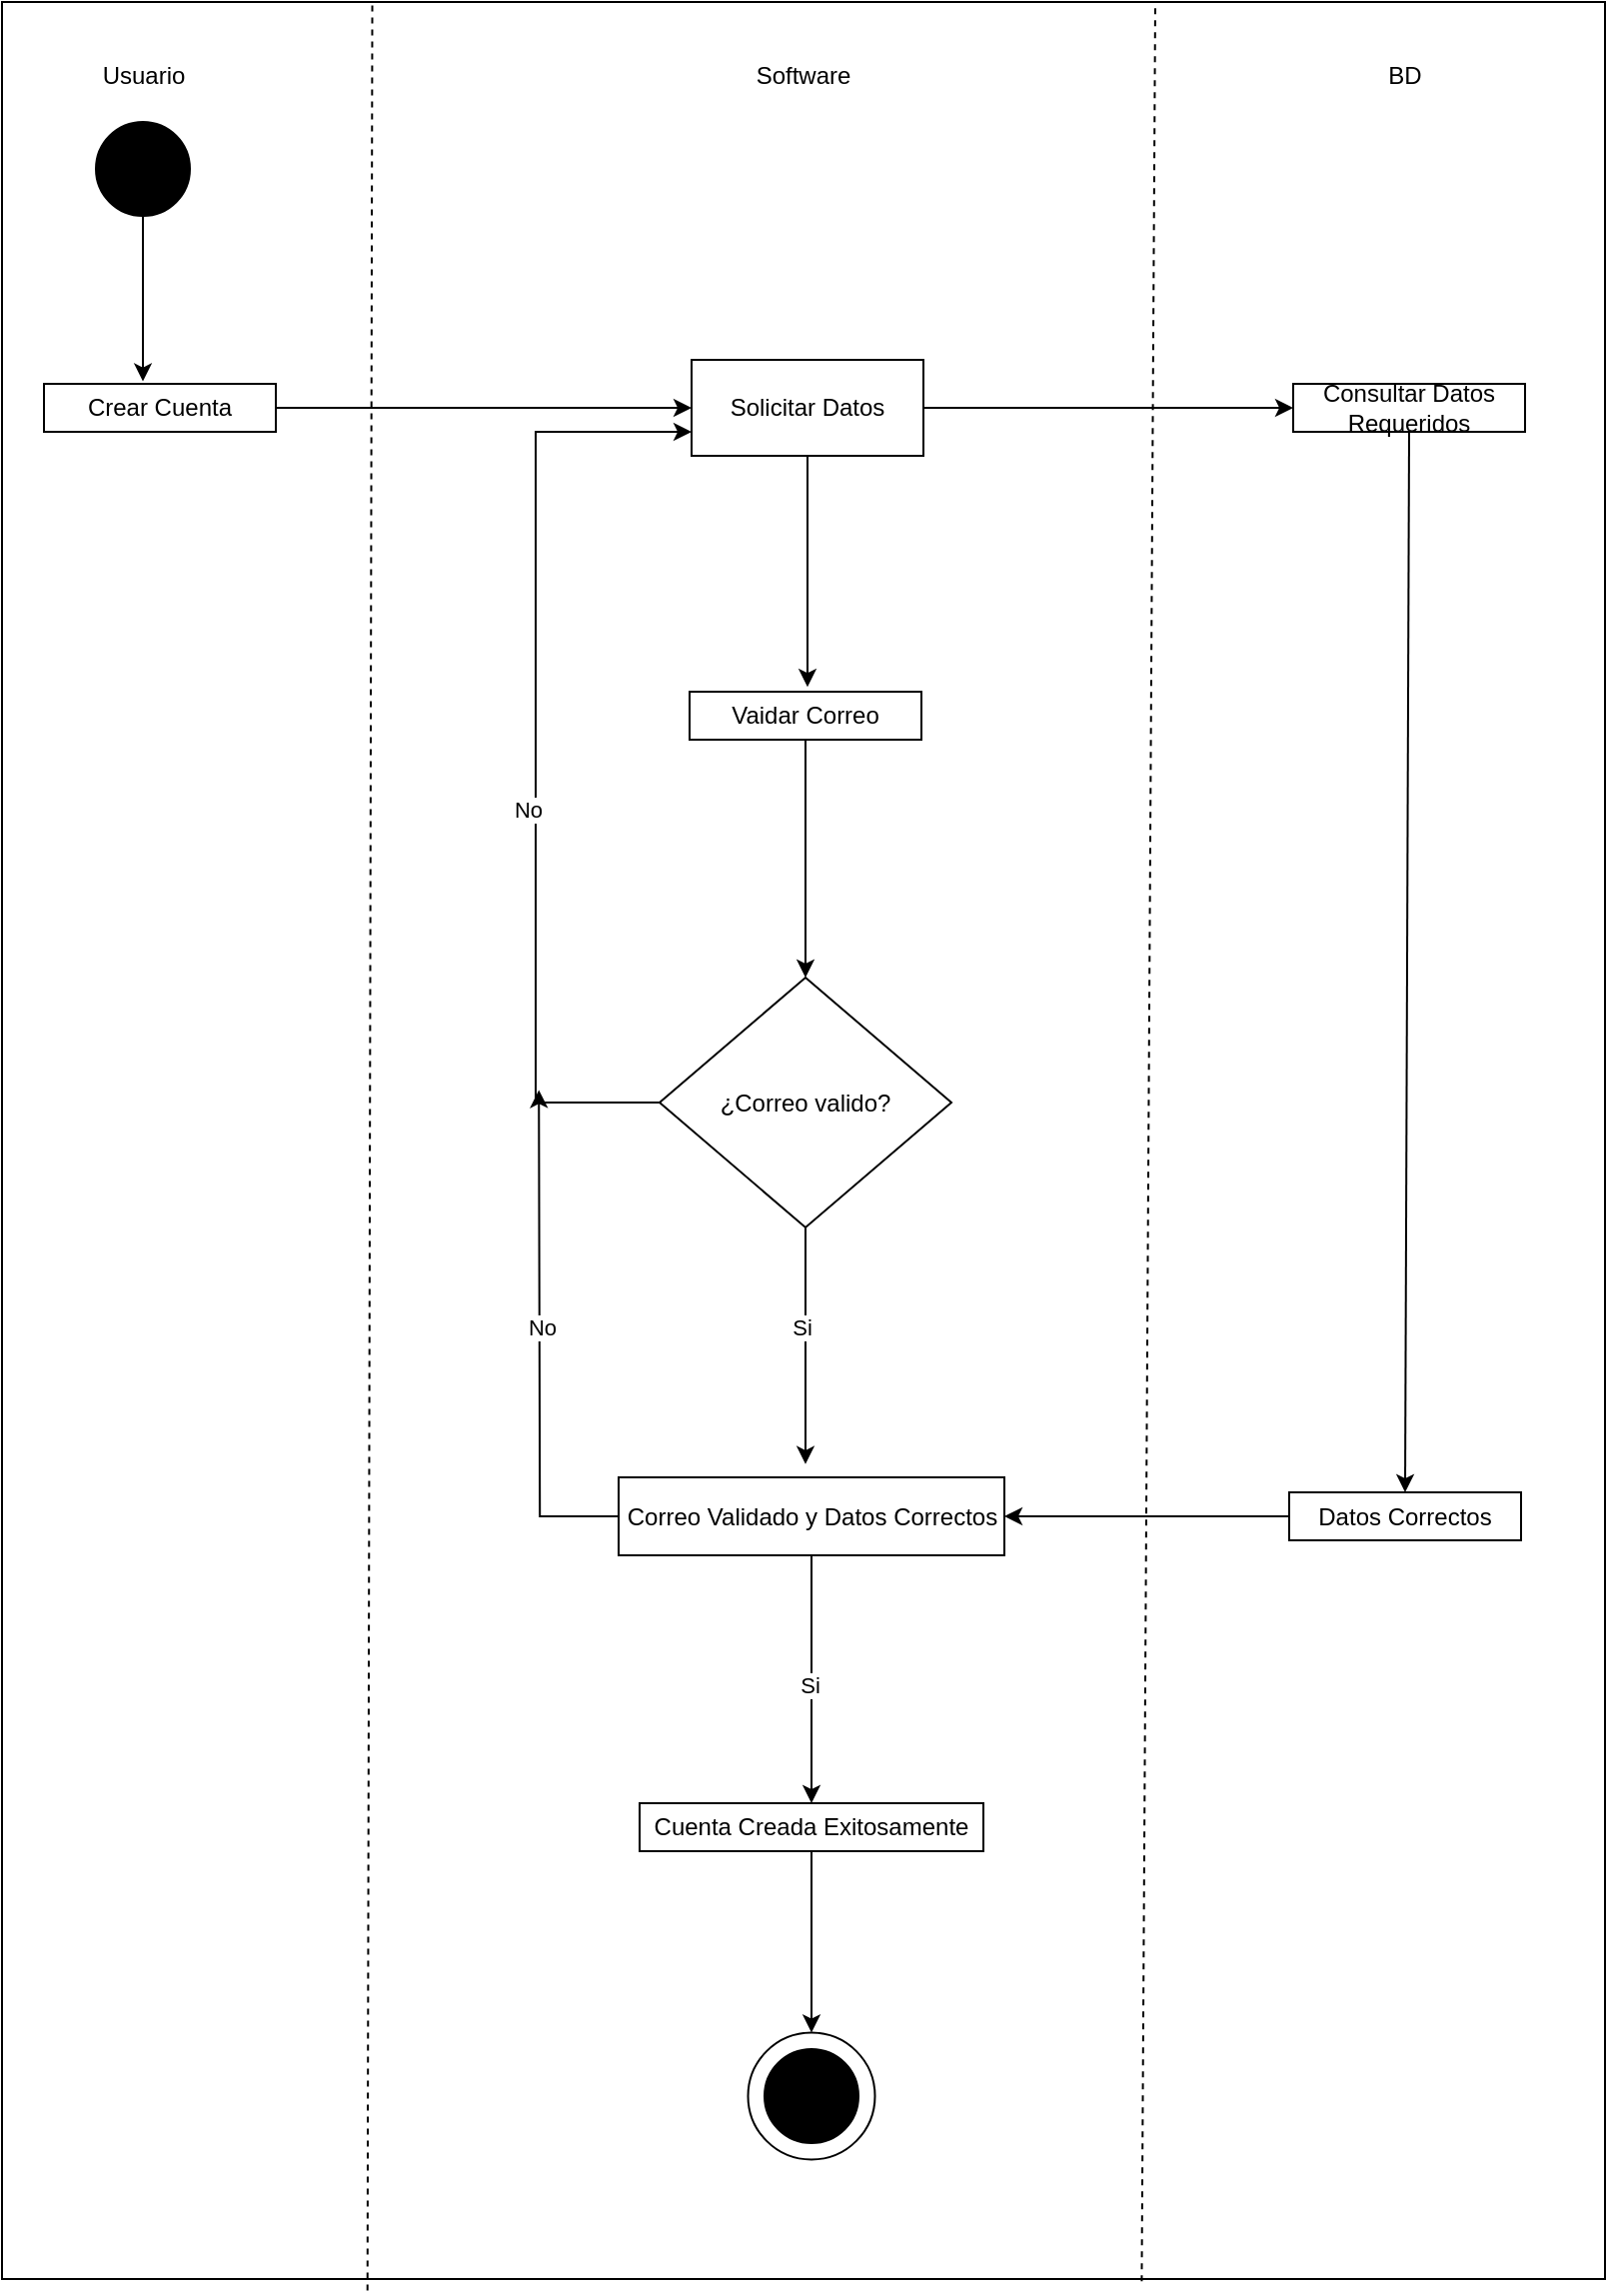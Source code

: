 <mxfile version="24.1.0" type="device">
  <diagram name="Página-1" id="VktxFXFBiQcKn0S0sTCZ">
    <mxGraphModel dx="1290" dy="621" grid="0" gridSize="10" guides="1" tooltips="1" connect="1" arrows="1" fold="1" page="1" pageScale="1" pageWidth="827" pageHeight="1169" math="0" shadow="0">
      <root>
        <mxCell id="0" />
        <mxCell id="1" parent="0" />
        <mxCell id="TNt0zhTXwet1NKv2chAi-27" value="" style="rounded=0;whiteSpace=wrap;html=1;" parent="1" vertex="1">
          <mxGeometry x="11" y="15" width="802" height="1139" as="geometry" />
        </mxCell>
        <mxCell id="TNt0zhTXwet1NKv2chAi-11" style="edgeStyle=orthogonalEdgeStyle;rounded=0;orthogonalLoop=1;jettySize=auto;html=1;" parent="1" source="gtY1fsr0I_bdK2ukZuFp-1" edge="1">
          <mxGeometry relative="1" as="geometry">
            <mxPoint x="81.5" y="204.8" as="targetPoint" />
          </mxGeometry>
        </mxCell>
        <mxCell id="gtY1fsr0I_bdK2ukZuFp-1" value="" style="ellipse;whiteSpace=wrap;html=1;aspect=fixed;fillColor=#000000;" parent="1" vertex="1">
          <mxGeometry x="58" y="75" width="47" height="47" as="geometry" />
        </mxCell>
        <mxCell id="gtY1fsr0I_bdK2ukZuFp-2" value="Usuario" style="text;html=1;align=center;verticalAlign=middle;whiteSpace=wrap;rounded=0;" parent="1" vertex="1">
          <mxGeometry x="51.5" y="37" width="60" height="30" as="geometry" />
        </mxCell>
        <mxCell id="gtY1fsr0I_bdK2ukZuFp-4" value="BD" style="text;html=1;align=center;verticalAlign=middle;whiteSpace=wrap;rounded=0;" parent="1" vertex="1">
          <mxGeometry x="683" y="37" width="60" height="30" as="geometry" />
        </mxCell>
        <mxCell id="gtY1fsr0I_bdK2ukZuFp-5" value="Software" style="text;html=1;align=center;verticalAlign=middle;whiteSpace=wrap;rounded=0;" parent="1" vertex="1">
          <mxGeometry x="382.25" y="37" width="60" height="30" as="geometry" />
        </mxCell>
        <mxCell id="TNt0zhTXwet1NKv2chAi-14" style="edgeStyle=orthogonalEdgeStyle;rounded=0;orthogonalLoop=1;jettySize=auto;html=1;entryX=0;entryY=0.5;entryDx=0;entryDy=0;" parent="1" source="gtY1fsr0I_bdK2ukZuFp-6" target="TNt0zhTXwet1NKv2chAi-12" edge="1">
          <mxGeometry relative="1" as="geometry" />
        </mxCell>
        <mxCell id="gtY1fsr0I_bdK2ukZuFp-6" value="Crear Cuenta" style="rounded=0;whiteSpace=wrap;html=1;" parent="1" vertex="1">
          <mxGeometry x="32" y="206" width="116" height="24" as="geometry" />
        </mxCell>
        <mxCell id="gtY1fsr0I_bdK2ukZuFp-8" value="Consultar Datos Requeridos" style="rounded=0;whiteSpace=wrap;html=1;" parent="1" vertex="1">
          <mxGeometry x="657" y="206" width="116" height="24" as="geometry" />
        </mxCell>
        <mxCell id="gtY1fsr0I_bdK2ukZuFp-10" value="" style="endArrow=classic;html=1;rounded=0;exitX=0.5;exitY=1;exitDx=0;exitDy=0;entryX=0.5;entryY=0;entryDx=0;entryDy=0;" parent="1" source="gtY1fsr0I_bdK2ukZuFp-8" target="gtY1fsr0I_bdK2ukZuFp-11" edge="1">
          <mxGeometry width="50" height="50" relative="1" as="geometry">
            <mxPoint x="690" y="400.5" as="sourcePoint" />
            <mxPoint x="715" y="329.5" as="targetPoint" />
          </mxGeometry>
        </mxCell>
        <mxCell id="3SkxDC-RTkEf9_DfT6Xp-8" style="edgeStyle=orthogonalEdgeStyle;rounded=0;orthogonalLoop=1;jettySize=auto;html=1;entryX=1;entryY=0.5;entryDx=0;entryDy=0;" edge="1" parent="1" source="gtY1fsr0I_bdK2ukZuFp-11" target="3SkxDC-RTkEf9_DfT6Xp-4">
          <mxGeometry relative="1" as="geometry" />
        </mxCell>
        <mxCell id="gtY1fsr0I_bdK2ukZuFp-11" value="Datos Correctos" style="rounded=0;whiteSpace=wrap;html=1;" parent="1" vertex="1">
          <mxGeometry x="655" y="760.5" width="116" height="24" as="geometry" />
        </mxCell>
        <mxCell id="TNt0zhTXwet1NKv2chAi-2" style="edgeStyle=orthogonalEdgeStyle;rounded=0;orthogonalLoop=1;jettySize=auto;html=1;" parent="1" source="gtY1fsr0I_bdK2ukZuFp-13" target="TNt0zhTXwet1NKv2chAi-1" edge="1">
          <mxGeometry relative="1" as="geometry" />
        </mxCell>
        <mxCell id="gtY1fsr0I_bdK2ukZuFp-13" value="Vaidar Correo" style="rounded=0;whiteSpace=wrap;html=1;" parent="1" vertex="1">
          <mxGeometry x="355" y="360" width="116" height="24" as="geometry" />
        </mxCell>
        <mxCell id="3SkxDC-RTkEf9_DfT6Xp-3" style="edgeStyle=orthogonalEdgeStyle;rounded=0;orthogonalLoop=1;jettySize=auto;html=1;entryX=0.5;entryY=0;entryDx=0;entryDy=0;" edge="1" parent="1" source="gtY1fsr0I_bdK2ukZuFp-28" target="gtY1fsr0I_bdK2ukZuFp-37">
          <mxGeometry relative="1" as="geometry" />
        </mxCell>
        <mxCell id="gtY1fsr0I_bdK2ukZuFp-28" value="Cuenta Creada Exitosamente" style="rounded=0;whiteSpace=wrap;html=1;" parent="1" vertex="1">
          <mxGeometry x="330" y="916" width="172" height="24" as="geometry" />
        </mxCell>
        <mxCell id="gtY1fsr0I_bdK2ukZuFp-37" value="" style="ellipse;whiteSpace=wrap;html=1;aspect=fixed;" parent="1" vertex="1">
          <mxGeometry x="384.25" y="1030.75" width="63.5" height="63.5" as="geometry" />
        </mxCell>
        <mxCell id="gtY1fsr0I_bdK2ukZuFp-36" value="" style="ellipse;whiteSpace=wrap;html=1;aspect=fixed;fillColor=#000000;" parent="1" vertex="1">
          <mxGeometry x="392.5" y="1039" width="47" height="47" as="geometry" />
        </mxCell>
        <mxCell id="TNt0zhTXwet1NKv2chAi-17" style="edgeStyle=orthogonalEdgeStyle;rounded=0;orthogonalLoop=1;jettySize=auto;html=1;entryX=0;entryY=0.75;entryDx=0;entryDy=0;" parent="1" source="TNt0zhTXwet1NKv2chAi-1" target="TNt0zhTXwet1NKv2chAi-12" edge="1">
          <mxGeometry relative="1" as="geometry">
            <mxPoint x="277" y="178" as="targetPoint" />
            <Array as="points">
              <mxPoint x="278" y="566" />
              <mxPoint x="278" y="230" />
            </Array>
          </mxGeometry>
        </mxCell>
        <mxCell id="TNt0zhTXwet1NKv2chAi-18" value="No" style="edgeLabel;html=1;align=center;verticalAlign=middle;resizable=0;points=[];" parent="TNt0zhTXwet1NKv2chAi-17" vertex="1" connectable="0">
          <mxGeometry x="-0.122" y="4" relative="1" as="geometry">
            <mxPoint as="offset" />
          </mxGeometry>
        </mxCell>
        <mxCell id="TNt0zhTXwet1NKv2chAi-25" style="edgeStyle=orthogonalEdgeStyle;rounded=0;orthogonalLoop=1;jettySize=auto;html=1;" parent="1" source="TNt0zhTXwet1NKv2chAi-1" edge="1">
          <mxGeometry relative="1" as="geometry">
            <mxPoint x="413" y="746.4" as="targetPoint" />
          </mxGeometry>
        </mxCell>
        <mxCell id="3SkxDC-RTkEf9_DfT6Xp-1" value="Si" style="edgeLabel;html=1;align=center;verticalAlign=middle;resizable=0;points=[];" vertex="1" connectable="0" parent="TNt0zhTXwet1NKv2chAi-25">
          <mxGeometry x="-0.156" y="-2" relative="1" as="geometry">
            <mxPoint as="offset" />
          </mxGeometry>
        </mxCell>
        <mxCell id="TNt0zhTXwet1NKv2chAi-1" value="¿Correo valido?" style="shape=rhombus;perimeter=rhombusPerimeter;whiteSpace=wrap;html=1;align=center;" parent="1" vertex="1">
          <mxGeometry x="340" y="503" width="146" height="125" as="geometry" />
        </mxCell>
        <mxCell id="TNt0zhTXwet1NKv2chAi-15" style="edgeStyle=orthogonalEdgeStyle;rounded=0;orthogonalLoop=1;jettySize=auto;html=1;entryX=0;entryY=0.5;entryDx=0;entryDy=0;" parent="1" source="TNt0zhTXwet1NKv2chAi-12" target="gtY1fsr0I_bdK2ukZuFp-8" edge="1">
          <mxGeometry relative="1" as="geometry" />
        </mxCell>
        <mxCell id="TNt0zhTXwet1NKv2chAi-16" style="edgeStyle=orthogonalEdgeStyle;rounded=0;orthogonalLoop=1;jettySize=auto;html=1;" parent="1" source="TNt0zhTXwet1NKv2chAi-12" edge="1">
          <mxGeometry relative="1" as="geometry">
            <mxPoint x="414" y="357.6" as="targetPoint" />
          </mxGeometry>
        </mxCell>
        <mxCell id="TNt0zhTXwet1NKv2chAi-12" value="Solicitar Datos" style="rounded=0;whiteSpace=wrap;html=1;" parent="1" vertex="1">
          <mxGeometry x="356" y="194" width="116" height="48" as="geometry" />
        </mxCell>
        <mxCell id="TNt0zhTXwet1NKv2chAi-28" value="" style="endArrow=none;dashed=1;html=1;rounded=0;entryX=0.231;entryY=0.001;entryDx=0;entryDy=0;entryPerimeter=0;exitX=0.228;exitY=1.005;exitDx=0;exitDy=0;exitPerimeter=0;" parent="1" target="TNt0zhTXwet1NKv2chAi-27" edge="1" source="TNt0zhTXwet1NKv2chAi-27">
          <mxGeometry width="50" height="50" relative="1" as="geometry">
            <mxPoint x="192" y="1007" as="sourcePoint" />
            <mxPoint x="227" y="129" as="targetPoint" />
          </mxGeometry>
        </mxCell>
        <mxCell id="TNt0zhTXwet1NKv2chAi-30" value="" style="endArrow=none;dashed=1;html=1;rounded=0;entryX=0.231;entryY=0.001;entryDx=0;entryDy=0;entryPerimeter=0;exitX=0.711;exitY=1.001;exitDx=0;exitDy=0;exitPerimeter=0;" parent="1" edge="1" source="TNt0zhTXwet1NKv2chAi-27">
          <mxGeometry width="50" height="50" relative="1" as="geometry">
            <mxPoint x="583" y="1005" as="sourcePoint" />
            <mxPoint x="588" y="15" as="targetPoint" />
          </mxGeometry>
        </mxCell>
        <mxCell id="3SkxDC-RTkEf9_DfT6Xp-6" style="edgeStyle=orthogonalEdgeStyle;rounded=0;orthogonalLoop=1;jettySize=auto;html=1;entryX=0.5;entryY=0;entryDx=0;entryDy=0;" edge="1" parent="1" source="3SkxDC-RTkEf9_DfT6Xp-4" target="gtY1fsr0I_bdK2ukZuFp-28">
          <mxGeometry relative="1" as="geometry" />
        </mxCell>
        <mxCell id="3SkxDC-RTkEf9_DfT6Xp-7" value="Si" style="edgeLabel;html=1;align=center;verticalAlign=middle;resizable=0;points=[];" vertex="1" connectable="0" parent="3SkxDC-RTkEf9_DfT6Xp-6">
          <mxGeometry x="0.042" y="-1" relative="1" as="geometry">
            <mxPoint as="offset" />
          </mxGeometry>
        </mxCell>
        <mxCell id="3SkxDC-RTkEf9_DfT6Xp-9" style="edgeStyle=orthogonalEdgeStyle;rounded=0;orthogonalLoop=1;jettySize=auto;html=1;" edge="1" parent="1" source="3SkxDC-RTkEf9_DfT6Xp-4">
          <mxGeometry relative="1" as="geometry">
            <mxPoint x="279.6" y="559.2" as="targetPoint" />
          </mxGeometry>
        </mxCell>
        <mxCell id="3SkxDC-RTkEf9_DfT6Xp-10" value="No" style="edgeLabel;html=1;align=center;verticalAlign=middle;resizable=0;points=[];" vertex="1" connectable="0" parent="3SkxDC-RTkEf9_DfT6Xp-9">
          <mxGeometry x="0.061" y="-1" relative="1" as="geometry">
            <mxPoint as="offset" />
          </mxGeometry>
        </mxCell>
        <mxCell id="3SkxDC-RTkEf9_DfT6Xp-4" value="Correo Validado y Datos Correctos" style="rounded=0;whiteSpace=wrap;html=1;" vertex="1" parent="1">
          <mxGeometry x="319.5" y="753" width="193" height="39" as="geometry" />
        </mxCell>
      </root>
    </mxGraphModel>
  </diagram>
</mxfile>
